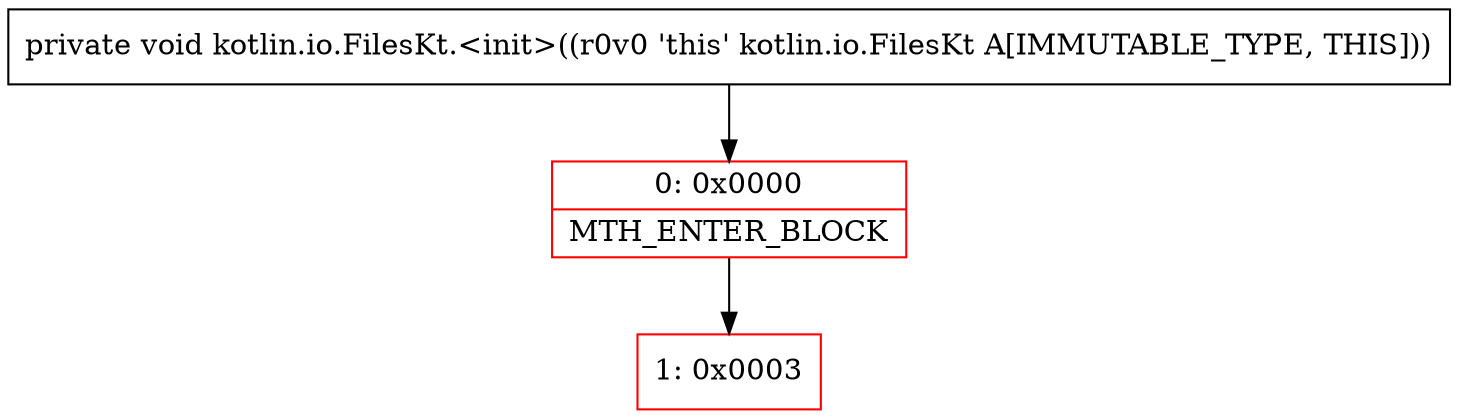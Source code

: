digraph "CFG forkotlin.io.FilesKt.\<init\>()V" {
subgraph cluster_Region_1117609164 {
label = "R(0)";
node [shape=record,color=blue];
}
Node_0 [shape=record,color=red,label="{0\:\ 0x0000|MTH_ENTER_BLOCK\l}"];
Node_1 [shape=record,color=red,label="{1\:\ 0x0003}"];
MethodNode[shape=record,label="{private void kotlin.io.FilesKt.\<init\>((r0v0 'this' kotlin.io.FilesKt A[IMMUTABLE_TYPE, THIS])) }"];
MethodNode -> Node_0;
Node_0 -> Node_1;
}

